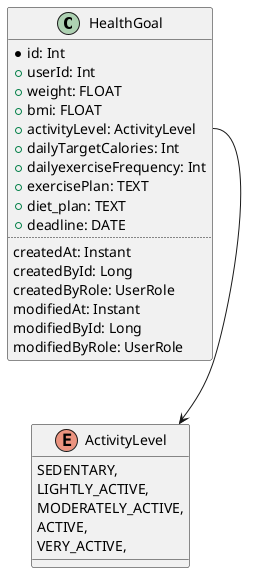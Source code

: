 @startuml
'https://plantuml.com/class-diagram

class HealthGoal {
  *id: Int
  +userId: Int
  +weight: FLOAT
  +bmi: FLOAT
  +activityLevel: ActivityLevel
  +dailyTargetCalories: Int
  +dailyexerciseFrequency: Int
  +exercisePlan: TEXT
  +diet_plan: TEXT
  +deadline: DATE
  ..
  createdAt: Instant
  createdById: Long
  createdByRole: UserRole
  modifiedAt: Instant
  modifiedById: Long
  modifiedByRole: UserRole
}

enum ActivityLevel {
  SEDENTARY,
  LIGHTLY_ACTIVE,
  MODERATELY_ACTIVE,
  ACTIVE,
  VERY_ACTIVE,
}

HealthGoal::ActivityLevel --> ActivityLevel

@enduml
